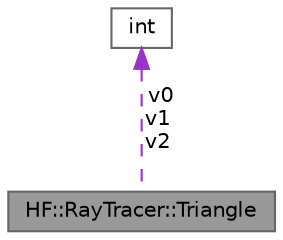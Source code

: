 digraph "HF::RayTracer::Triangle"
{
 // LATEX_PDF_SIZE
  bgcolor="transparent";
  edge [fontname=Helvetica,fontsize=10,labelfontname=Helvetica,labelfontsize=10];
  node [fontname=Helvetica,fontsize=10,shape=box,height=0.2,width=0.4];
  Node1 [label="HF::RayTracer::Triangle",height=0.2,width=0.4,color="gray40", fillcolor="grey60", style="filled", fontcolor="black",tooltip="A triangle. Used internally in Embree."];
  Node2 -> Node1 [dir="back",color="darkorchid3",style="dashed",label=" v0\nv1\nv2" ];
  Node2 [label="int",height=0.2,width=0.4,color="gray40", fillcolor="white", style="filled",tooltip=" "];
}
